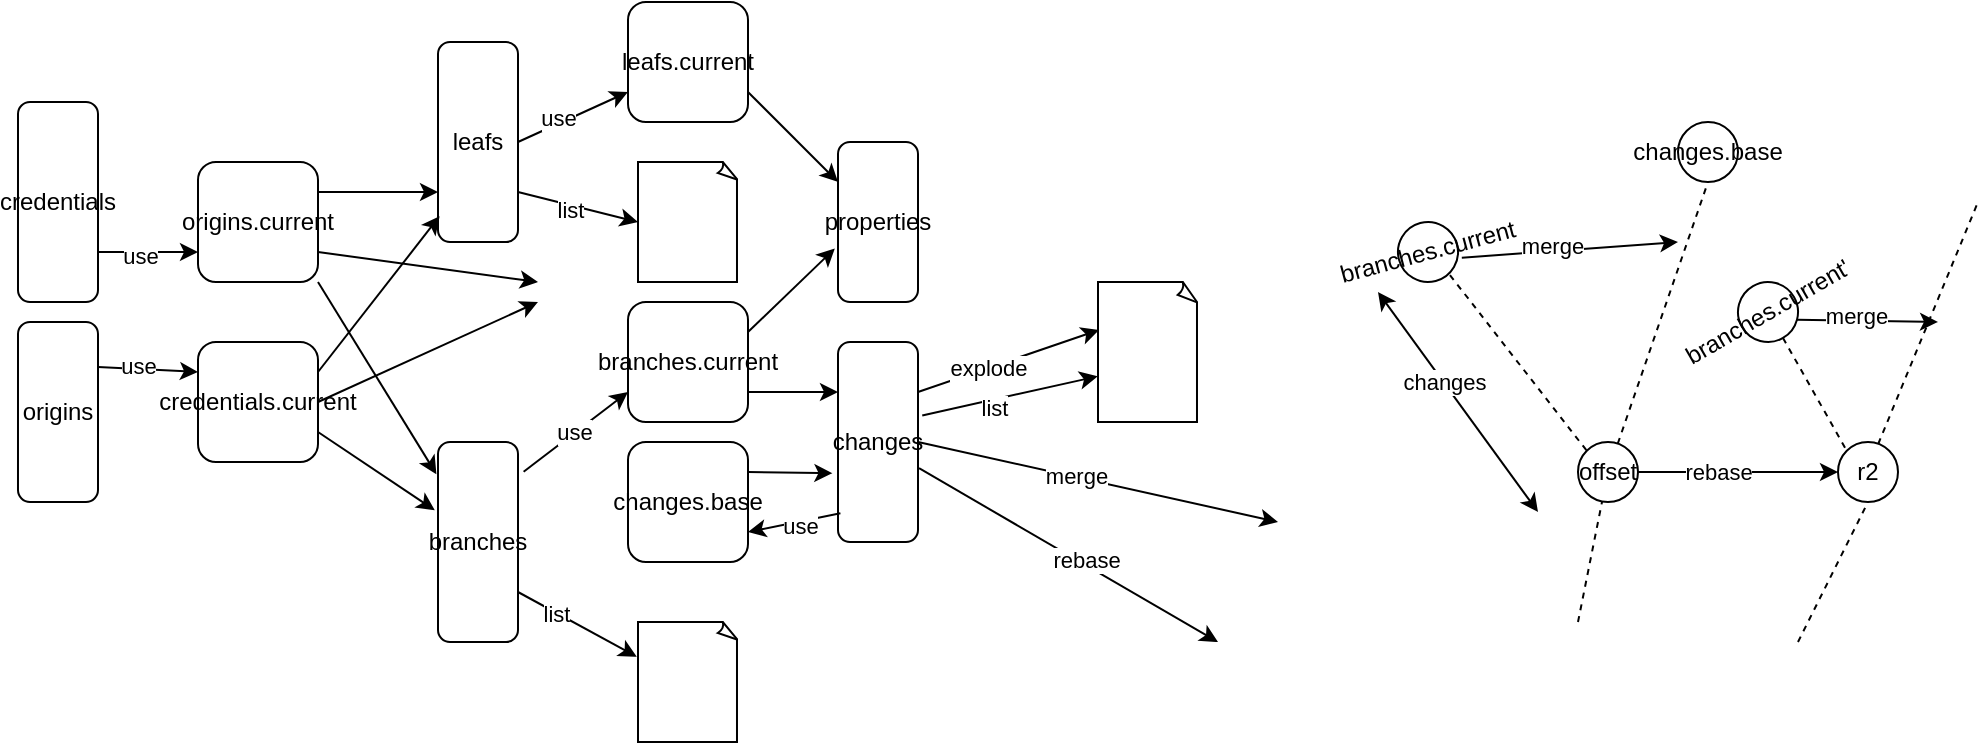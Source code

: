 <mxfile version="26.2.14">
  <diagram name="Page-1" id="EMogXkT6HNRtscMo8dSY">
    <mxGraphModel dx="1718" dy="395" grid="1" gridSize="10" guides="1" tooltips="1" connect="1" arrows="1" fold="1" page="1" pageScale="1" pageWidth="850" pageHeight="1100" math="0" shadow="0">
      <root>
        <mxCell id="0" />
        <mxCell id="1" parent="0" />
        <mxCell id="e0uPY-O5neKF1OcUCnWa-1" value="branches.current" style="rounded=1;whiteSpace=wrap;html=1;direction=south;" vertex="1" parent="1">
          <mxGeometry x="225" y="170" width="60" height="60" as="geometry" />
        </mxCell>
        <mxCell id="e0uPY-O5neKF1OcUCnWa-2" value="changes" style="rounded=1;whiteSpace=wrap;html=1;" vertex="1" parent="1">
          <mxGeometry x="330" y="190" width="40" height="100" as="geometry" />
        </mxCell>
        <mxCell id="e0uPY-O5neKF1OcUCnWa-20" value="" style="whiteSpace=wrap;html=1;shape=mxgraph.basic.document" vertex="1" parent="1">
          <mxGeometry x="460" y="160" width="50" height="70" as="geometry" />
        </mxCell>
        <mxCell id="e0uPY-O5neKF1OcUCnWa-21" value="" style="endArrow=classic;html=1;rounded=0;exitX=1.053;exitY=0.367;exitDx=0;exitDy=0;entryX=-0.004;entryY=0.674;entryDx=0;entryDy=0;entryPerimeter=0;exitPerimeter=0;" edge="1" parent="1" source="e0uPY-O5neKF1OcUCnWa-2" target="e0uPY-O5neKF1OcUCnWa-20">
          <mxGeometry width="50" height="50" relative="1" as="geometry">
            <mxPoint x="400" y="320" as="sourcePoint" />
            <mxPoint x="450" y="270" as="targetPoint" />
          </mxGeometry>
        </mxCell>
        <mxCell id="e0uPY-O5neKF1OcUCnWa-22" value="list" style="edgeLabel;html=1;align=center;verticalAlign=middle;resizable=0;points=[];" vertex="1" connectable="0" parent="e0uPY-O5neKF1OcUCnWa-21">
          <mxGeometry x="-0.197" y="-3" relative="1" as="geometry">
            <mxPoint y="1" as="offset" />
          </mxGeometry>
        </mxCell>
        <mxCell id="e0uPY-O5neKF1OcUCnWa-23" value="" style="endArrow=classic;html=1;rounded=0;exitX=1;exitY=0.25;exitDx=0;exitDy=0;entryX=0.012;entryY=0.342;entryDx=0;entryDy=0;entryPerimeter=0;" edge="1" parent="1" source="e0uPY-O5neKF1OcUCnWa-2" target="e0uPY-O5neKF1OcUCnWa-20">
          <mxGeometry width="50" height="50" relative="1" as="geometry">
            <mxPoint x="500" y="200" as="sourcePoint" />
            <mxPoint x="550" y="150" as="targetPoint" />
          </mxGeometry>
        </mxCell>
        <mxCell id="e0uPY-O5neKF1OcUCnWa-24" value="explode" style="edgeLabel;html=1;align=center;verticalAlign=middle;resizable=0;points=[];" vertex="1" connectable="0" parent="e0uPY-O5neKF1OcUCnWa-23">
          <mxGeometry x="-0.237" relative="1" as="geometry">
            <mxPoint as="offset" />
          </mxGeometry>
        </mxCell>
        <mxCell id="e0uPY-O5neKF1OcUCnWa-25" value="" style="endArrow=classic;html=1;rounded=0;entryX=0;entryY=0.25;entryDx=0;entryDy=0;exitX=0.75;exitY=0;exitDx=0;exitDy=0;" edge="1" parent="1" source="e0uPY-O5neKF1OcUCnWa-1" target="e0uPY-O5neKF1OcUCnWa-2">
          <mxGeometry width="50" height="50" relative="1" as="geometry">
            <mxPoint x="250" y="305" as="sourcePoint" />
            <mxPoint x="650" y="420" as="targetPoint" />
          </mxGeometry>
        </mxCell>
        <mxCell id="e0uPY-O5neKF1OcUCnWa-26" value="" style="endArrow=classic;html=1;rounded=0;exitX=0.03;exitY=0.856;exitDx=0;exitDy=0;entryX=1;entryY=0.75;entryDx=0;entryDy=0;exitPerimeter=0;" edge="1" parent="1" source="e0uPY-O5neKF1OcUCnWa-2" target="e0uPY-O5neKF1OcUCnWa-28">
          <mxGeometry width="50" height="50" relative="1" as="geometry">
            <mxPoint x="470" y="380" as="sourcePoint" />
            <mxPoint x="290" y="420" as="targetPoint" />
          </mxGeometry>
        </mxCell>
        <mxCell id="e0uPY-O5neKF1OcUCnWa-27" value="use" style="edgeLabel;html=1;align=center;verticalAlign=middle;resizable=0;points=[];" vertex="1" connectable="0" parent="e0uPY-O5neKF1OcUCnWa-26">
          <mxGeometry x="-0.304" y="2" relative="1" as="geometry">
            <mxPoint x="-5" y="1" as="offset" />
          </mxGeometry>
        </mxCell>
        <mxCell id="e0uPY-O5neKF1OcUCnWa-28" value="changes.base" style="rounded=1;whiteSpace=wrap;html=1;" vertex="1" parent="1">
          <mxGeometry x="225" y="240" width="60" height="60" as="geometry" />
        </mxCell>
        <mxCell id="e0uPY-O5neKF1OcUCnWa-29" value="" style="endArrow=classic;html=1;rounded=0;entryX=-0.07;entryY=0.656;entryDx=0;entryDy=0;exitX=1;exitY=0.25;exitDx=0;exitDy=0;entryPerimeter=0;" edge="1" parent="1" source="e0uPY-O5neKF1OcUCnWa-28" target="e0uPY-O5neKF1OcUCnWa-2">
          <mxGeometry width="50" height="50" relative="1" as="geometry">
            <mxPoint x="290" y="380" as="sourcePoint" />
            <mxPoint x="340" y="330" as="targetPoint" />
          </mxGeometry>
        </mxCell>
        <mxCell id="e0uPY-O5neKF1OcUCnWa-30" value="branches" style="rounded=1;whiteSpace=wrap;html=1;" vertex="1" parent="1">
          <mxGeometry x="130" y="240" width="40" height="100" as="geometry" />
        </mxCell>
        <mxCell id="e0uPY-O5neKF1OcUCnWa-31" value="" style="endArrow=classic;html=1;rounded=0;exitX=1.07;exitY=0.149;exitDx=0;exitDy=0;exitPerimeter=0;entryX=0.75;entryY=1;entryDx=0;entryDy=0;" edge="1" parent="1" source="e0uPY-O5neKF1OcUCnWa-30" target="e0uPY-O5neKF1OcUCnWa-1">
          <mxGeometry width="50" height="50" relative="1" as="geometry">
            <mxPoint x="130" y="280" as="sourcePoint" />
            <mxPoint x="180" y="230" as="targetPoint" />
          </mxGeometry>
        </mxCell>
        <mxCell id="e0uPY-O5neKF1OcUCnWa-32" value="use" style="edgeLabel;html=1;align=center;verticalAlign=middle;resizable=0;points=[];" vertex="1" connectable="0" parent="e0uPY-O5neKF1OcUCnWa-31">
          <mxGeometry x="-0.01" y="1" relative="1" as="geometry">
            <mxPoint as="offset" />
          </mxGeometry>
        </mxCell>
        <mxCell id="e0uPY-O5neKF1OcUCnWa-33" value="" style="endArrow=classic;html=1;rounded=0;exitX=1;exitY=0.5;exitDx=0;exitDy=0;" edge="1" parent="1" source="e0uPY-O5neKF1OcUCnWa-2">
          <mxGeometry width="50" height="50" relative="1" as="geometry">
            <mxPoint x="470" y="300" as="sourcePoint" />
            <mxPoint x="550" y="280" as="targetPoint" />
          </mxGeometry>
        </mxCell>
        <mxCell id="e0uPY-O5neKF1OcUCnWa-34" value="merge" style="edgeLabel;html=1;align=center;verticalAlign=middle;resizable=0;points=[];" vertex="1" connectable="0" parent="e0uPY-O5neKF1OcUCnWa-33">
          <mxGeometry x="-0.117" y="1" relative="1" as="geometry">
            <mxPoint x="-1" as="offset" />
          </mxGeometry>
        </mxCell>
        <mxCell id="e0uPY-O5neKF1OcUCnWa-35" value="" style="endArrow=classic;html=1;rounded=0;exitX=1.013;exitY=0.631;exitDx=0;exitDy=0;exitPerimeter=0;" edge="1" parent="1" source="e0uPY-O5neKF1OcUCnWa-2">
          <mxGeometry width="50" height="50" relative="1" as="geometry">
            <mxPoint x="480" y="360" as="sourcePoint" />
            <mxPoint x="520" y="340" as="targetPoint" />
          </mxGeometry>
        </mxCell>
        <mxCell id="e0uPY-O5neKF1OcUCnWa-36" value="rebase" style="edgeLabel;html=1;align=center;verticalAlign=middle;resizable=0;points=[];" vertex="1" connectable="0" parent="e0uPY-O5neKF1OcUCnWa-35">
          <mxGeometry x="0.098" y="2" relative="1" as="geometry">
            <mxPoint as="offset" />
          </mxGeometry>
        </mxCell>
        <mxCell id="e0uPY-O5neKF1OcUCnWa-37" value="leafs" style="rounded=1;whiteSpace=wrap;html=1;" vertex="1" parent="1">
          <mxGeometry x="130" y="40" width="40" height="100" as="geometry" />
        </mxCell>
        <mxCell id="e0uPY-O5neKF1OcUCnWa-38" value="properties" style="rounded=1;whiteSpace=wrap;html=1;" vertex="1" parent="1">
          <mxGeometry x="330" y="90" width="40" height="80" as="geometry" />
        </mxCell>
        <mxCell id="e0uPY-O5neKF1OcUCnWa-39" value="" style="endArrow=classic;html=1;rounded=0;exitX=0.25;exitY=0;exitDx=0;exitDy=0;entryX=-0.04;entryY=0.666;entryDx=0;entryDy=0;entryPerimeter=0;" edge="1" parent="1" source="e0uPY-O5neKF1OcUCnWa-1" target="e0uPY-O5neKF1OcUCnWa-38">
          <mxGeometry width="50" height="50" relative="1" as="geometry">
            <mxPoint x="340" y="120" as="sourcePoint" />
            <mxPoint x="390" y="70" as="targetPoint" />
          </mxGeometry>
        </mxCell>
        <mxCell id="e0uPY-O5neKF1OcUCnWa-40" value="leafs.current" style="rounded=1;whiteSpace=wrap;html=1;direction=south;" vertex="1" parent="1">
          <mxGeometry x="225" y="20" width="60" height="60" as="geometry" />
        </mxCell>
        <mxCell id="e0uPY-O5neKF1OcUCnWa-43" value="" style="endArrow=classic;html=1;rounded=0;exitX=0.75;exitY=0;exitDx=0;exitDy=0;entryX=0;entryY=0.25;entryDx=0;entryDy=0;" edge="1" parent="1" source="e0uPY-O5neKF1OcUCnWa-40" target="e0uPY-O5neKF1OcUCnWa-38">
          <mxGeometry width="50" height="50" relative="1" as="geometry">
            <mxPoint x="430" y="30" as="sourcePoint" />
            <mxPoint x="480" y="-20" as="targetPoint" />
          </mxGeometry>
        </mxCell>
        <mxCell id="e0uPY-O5neKF1OcUCnWa-44" value="" style="endArrow=classic;html=1;rounded=0;exitX=1;exitY=0.5;exitDx=0;exitDy=0;entryX=0.75;entryY=1;entryDx=0;entryDy=0;" edge="1" parent="1" source="e0uPY-O5neKF1OcUCnWa-37" target="e0uPY-O5neKF1OcUCnWa-40">
          <mxGeometry width="50" height="50" relative="1" as="geometry">
            <mxPoint x="180" y="130" as="sourcePoint" />
            <mxPoint x="230" y="80" as="targetPoint" />
          </mxGeometry>
        </mxCell>
        <mxCell id="e0uPY-O5neKF1OcUCnWa-45" value="use" style="edgeLabel;html=1;align=center;verticalAlign=middle;resizable=0;points=[];" vertex="1" connectable="0" parent="e0uPY-O5neKF1OcUCnWa-44">
          <mxGeometry x="-0.217" y="3" relative="1" as="geometry">
            <mxPoint as="offset" />
          </mxGeometry>
        </mxCell>
        <mxCell id="e0uPY-O5neKF1OcUCnWa-46" value="origins" style="rounded=1;whiteSpace=wrap;html=1;" vertex="1" parent="1">
          <mxGeometry x="-80" y="180" width="40" height="90" as="geometry" />
        </mxCell>
        <mxCell id="e0uPY-O5neKF1OcUCnWa-47" value="credentials" style="rounded=1;whiteSpace=wrap;html=1;" vertex="1" parent="1">
          <mxGeometry x="-80" y="70" width="40" height="100" as="geometry" />
        </mxCell>
        <mxCell id="e0uPY-O5neKF1OcUCnWa-49" value="origins.current" style="rounded=1;whiteSpace=wrap;html=1;direction=south;" vertex="1" parent="1">
          <mxGeometry x="10" y="100" width="60" height="60" as="geometry" />
        </mxCell>
        <mxCell id="e0uPY-O5neKF1OcUCnWa-50" value="credentials.current" style="rounded=1;whiteSpace=wrap;html=1;direction=south;" vertex="1" parent="1">
          <mxGeometry x="10" y="190" width="60" height="60" as="geometry" />
        </mxCell>
        <mxCell id="e0uPY-O5neKF1OcUCnWa-51" value="" style="endArrow=classic;html=1;rounded=0;exitX=1;exitY=0.75;exitDx=0;exitDy=0;entryX=0.75;entryY=1;entryDx=0;entryDy=0;" edge="1" parent="1" source="e0uPY-O5neKF1OcUCnWa-47" target="e0uPY-O5neKF1OcUCnWa-49">
          <mxGeometry width="50" height="50" relative="1" as="geometry">
            <mxPoint x="-60" y="200" as="sourcePoint" />
            <mxPoint x="-10" y="150" as="targetPoint" />
          </mxGeometry>
        </mxCell>
        <mxCell id="e0uPY-O5neKF1OcUCnWa-52" value="use" style="edgeLabel;html=1;align=center;verticalAlign=middle;resizable=0;points=[];" vertex="1" connectable="0" parent="e0uPY-O5neKF1OcUCnWa-51">
          <mxGeometry x="-0.182" y="-2" relative="1" as="geometry">
            <mxPoint as="offset" />
          </mxGeometry>
        </mxCell>
        <mxCell id="e0uPY-O5neKF1OcUCnWa-53" value="" style="endArrow=classic;html=1;rounded=0;entryX=0.25;entryY=1;entryDx=0;entryDy=0;exitX=1;exitY=0.25;exitDx=0;exitDy=0;" edge="1" parent="1" source="e0uPY-O5neKF1OcUCnWa-46" target="e0uPY-O5neKF1OcUCnWa-50">
          <mxGeometry width="50" height="50" relative="1" as="geometry">
            <mxPoint x="-130" y="390" as="sourcePoint" />
            <mxPoint x="-80" y="340" as="targetPoint" />
          </mxGeometry>
        </mxCell>
        <mxCell id="e0uPY-O5neKF1OcUCnWa-55" value="use" style="edgeLabel;html=1;align=center;verticalAlign=middle;resizable=0;points=[];" vertex="1" connectable="0" parent="e0uPY-O5neKF1OcUCnWa-53">
          <mxGeometry x="-0.219" y="2" relative="1" as="geometry">
            <mxPoint as="offset" />
          </mxGeometry>
        </mxCell>
        <mxCell id="e0uPY-O5neKF1OcUCnWa-56" value="" style="endArrow=classic;html=1;rounded=0;exitX=0.25;exitY=0;exitDx=0;exitDy=0;entryX=0;entryY=0.75;entryDx=0;entryDy=0;" edge="1" parent="1" source="e0uPY-O5neKF1OcUCnWa-49" target="e0uPY-O5neKF1OcUCnWa-37">
          <mxGeometry width="50" height="50" relative="1" as="geometry">
            <mxPoint y="150" as="sourcePoint" />
            <mxPoint x="60" y="140" as="targetPoint" />
          </mxGeometry>
        </mxCell>
        <mxCell id="e0uPY-O5neKF1OcUCnWa-57" value="" style="whiteSpace=wrap;html=1;shape=mxgraph.basic.document" vertex="1" parent="1">
          <mxGeometry x="230" y="100" width="50" height="60" as="geometry" />
        </mxCell>
        <mxCell id="e0uPY-O5neKF1OcUCnWa-58" value="" style="endArrow=classic;html=1;rounded=0;exitX=1;exitY=0.75;exitDx=0;exitDy=0;entryX=0;entryY=0.5;entryDx=0;entryDy=0;entryPerimeter=0;" edge="1" parent="1" source="e0uPY-O5neKF1OcUCnWa-37" target="e0uPY-O5neKF1OcUCnWa-57">
          <mxGeometry width="50" height="50" relative="1" as="geometry">
            <mxPoint x="70" y="130" as="sourcePoint" />
            <mxPoint x="120" y="80" as="targetPoint" />
          </mxGeometry>
        </mxCell>
        <mxCell id="e0uPY-O5neKF1OcUCnWa-59" value="list" style="edgeLabel;html=1;align=center;verticalAlign=middle;resizable=0;points=[];" vertex="1" connectable="0" parent="e0uPY-O5neKF1OcUCnWa-58">
          <mxGeometry x="-0.108" y="-2" relative="1" as="geometry">
            <mxPoint as="offset" />
          </mxGeometry>
        </mxCell>
        <mxCell id="e0uPY-O5neKF1OcUCnWa-60" value="" style="endArrow=classic;html=1;rounded=0;exitX=1;exitY=0.75;exitDx=0;exitDy=0;entryX=-0.012;entryY=0.29;entryDx=0;entryDy=0;entryPerimeter=0;" edge="1" parent="1" source="e0uPY-O5neKF1OcUCnWa-30" target="e0uPY-O5neKF1OcUCnWa-61">
          <mxGeometry width="50" height="50" relative="1" as="geometry">
            <mxPoint x="90" y="210" as="sourcePoint" />
            <mxPoint x="210" y="410" as="targetPoint" />
          </mxGeometry>
        </mxCell>
        <mxCell id="e0uPY-O5neKF1OcUCnWa-62" value="list" style="edgeLabel;html=1;align=center;verticalAlign=middle;resizable=0;points=[];" vertex="1" connectable="0" parent="e0uPY-O5neKF1OcUCnWa-60">
          <mxGeometry x="-0.358" y="-1" relative="1" as="geometry">
            <mxPoint as="offset" />
          </mxGeometry>
        </mxCell>
        <mxCell id="e0uPY-O5neKF1OcUCnWa-61" value="" style="whiteSpace=wrap;html=1;shape=mxgraph.basic.document" vertex="1" parent="1">
          <mxGeometry x="230" y="330" width="50" height="60" as="geometry" />
        </mxCell>
        <mxCell id="e0uPY-O5neKF1OcUCnWa-63" value="" style="endArrow=classic;html=1;rounded=0;entryX=0.02;entryY=0.871;entryDx=0;entryDy=0;entryPerimeter=0;exitX=0.25;exitY=0;exitDx=0;exitDy=0;" edge="1" parent="1" source="e0uPY-O5neKF1OcUCnWa-50" target="e0uPY-O5neKF1OcUCnWa-37">
          <mxGeometry width="50" height="50" relative="1" as="geometry">
            <mxPoint x="-30" y="210" as="sourcePoint" />
            <mxPoint x="20" y="160" as="targetPoint" />
          </mxGeometry>
        </mxCell>
        <mxCell id="e0uPY-O5neKF1OcUCnWa-64" value="" style="endArrow=classic;html=1;rounded=0;exitX=1;exitY=0;exitDx=0;exitDy=0;entryX=-0.02;entryY=0.161;entryDx=0;entryDy=0;entryPerimeter=0;" edge="1" parent="1" source="e0uPY-O5neKF1OcUCnWa-49" target="e0uPY-O5neKF1OcUCnWa-30">
          <mxGeometry width="50" height="50" relative="1" as="geometry">
            <mxPoint x="10" y="250" as="sourcePoint" />
            <mxPoint x="60" y="200" as="targetPoint" />
          </mxGeometry>
        </mxCell>
        <mxCell id="e0uPY-O5neKF1OcUCnWa-65" value="" style="endArrow=classic;html=1;rounded=0;exitX=0.75;exitY=0;exitDx=0;exitDy=0;entryX=-0.04;entryY=0.341;entryDx=0;entryDy=0;entryPerimeter=0;" edge="1" parent="1" source="e0uPY-O5neKF1OcUCnWa-50" target="e0uPY-O5neKF1OcUCnWa-30">
          <mxGeometry width="50" height="50" relative="1" as="geometry">
            <mxPoint x="-10" y="310" as="sourcePoint" />
            <mxPoint x="40" y="260" as="targetPoint" />
          </mxGeometry>
        </mxCell>
        <mxCell id="e0uPY-O5neKF1OcUCnWa-67" value="" style="endArrow=classic;html=1;rounded=0;exitX=0.75;exitY=0;exitDx=0;exitDy=0;" edge="1" parent="1" source="e0uPY-O5neKF1OcUCnWa-49">
          <mxGeometry width="50" height="50" relative="1" as="geometry">
            <mxPoint x="120" y="180" as="sourcePoint" />
            <mxPoint x="180" y="160" as="targetPoint" />
          </mxGeometry>
        </mxCell>
        <mxCell id="e0uPY-O5neKF1OcUCnWa-68" value="" style="endArrow=classic;html=1;rounded=0;exitX=0.5;exitY=0;exitDx=0;exitDy=0;" edge="1" parent="1" source="e0uPY-O5neKF1OcUCnWa-50">
          <mxGeometry width="50" height="50" relative="1" as="geometry">
            <mxPoint x="60" y="200" as="sourcePoint" />
            <mxPoint x="180" y="170" as="targetPoint" />
          </mxGeometry>
        </mxCell>
        <mxCell id="e0uPY-O5neKF1OcUCnWa-70" value="" style="endArrow=none;dashed=1;html=1;rounded=0;entryX=0.5;entryY=1;entryDx=0;entryDy=0;" edge="1" parent="1" source="e0uPY-O5neKF1OcUCnWa-79" target="e0uPY-O5neKF1OcUCnWa-72">
          <mxGeometry width="50" height="50" relative="1" as="geometry">
            <mxPoint x="700" y="340" as="sourcePoint" />
            <mxPoint x="760" y="50" as="targetPoint" />
          </mxGeometry>
        </mxCell>
        <mxCell id="e0uPY-O5neKF1OcUCnWa-71" value="" style="endArrow=none;dashed=1;html=1;rounded=0;entryX=0;entryY=0;entryDx=0;entryDy=0;exitX=0.754;exitY=0.966;exitDx=0;exitDy=0;exitPerimeter=0;" edge="1" parent="1" source="e0uPY-O5neKF1OcUCnWa-73" target="e0uPY-O5neKF1OcUCnWa-79">
          <mxGeometry width="50" height="50" relative="1" as="geometry">
            <mxPoint x="600" y="90" as="sourcePoint" />
            <mxPoint x="720" y="280" as="targetPoint" />
          </mxGeometry>
        </mxCell>
        <mxCell id="e0uPY-O5neKF1OcUCnWa-72" value="changes.base" style="ellipse;whiteSpace=wrap;html=1;aspect=fixed;" vertex="1" parent="1">
          <mxGeometry x="750" y="80" width="30" height="30" as="geometry" />
        </mxCell>
        <mxCell id="e0uPY-O5neKF1OcUCnWa-77" value="" style="endArrow=classic;html=1;rounded=0;exitX=1.02;exitY=0.738;exitDx=0;exitDy=0;exitPerimeter=0;" edge="1" parent="1" source="e0uPY-O5neKF1OcUCnWa-73">
          <mxGeometry width="50" height="50" relative="1" as="geometry">
            <mxPoint x="650" y="180" as="sourcePoint" />
            <mxPoint x="750" y="140" as="targetPoint" />
          </mxGeometry>
        </mxCell>
        <mxCell id="e0uPY-O5neKF1OcUCnWa-78" value="merge" style="edgeLabel;html=1;align=center;verticalAlign=middle;resizable=0;points=[];" vertex="1" connectable="0" parent="e0uPY-O5neKF1OcUCnWa-77">
          <mxGeometry x="-0.16" y="3" relative="1" as="geometry">
            <mxPoint as="offset" />
          </mxGeometry>
        </mxCell>
        <mxCell id="e0uPY-O5neKF1OcUCnWa-82" value="" style="endArrow=classic;startArrow=classic;html=1;rounded=0;" edge="1" parent="1">
          <mxGeometry width="50" height="50" relative="1" as="geometry">
            <mxPoint x="680" y="275" as="sourcePoint" />
            <mxPoint x="600" y="165" as="targetPoint" />
          </mxGeometry>
        </mxCell>
        <mxCell id="e0uPY-O5neKF1OcUCnWa-83" value="changes" style="edgeLabel;html=1;align=center;verticalAlign=middle;resizable=0;points=[];" vertex="1" connectable="0" parent="e0uPY-O5neKF1OcUCnWa-82">
          <mxGeometry x="0.191" relative="1" as="geometry">
            <mxPoint as="offset" />
          </mxGeometry>
        </mxCell>
        <mxCell id="e0uPY-O5neKF1OcUCnWa-87" value="" style="endArrow=none;dashed=1;html=1;rounded=0;" edge="1" parent="1" target="e0uPY-O5neKF1OcUCnWa-79">
          <mxGeometry width="50" height="50" relative="1" as="geometry">
            <mxPoint x="700" y="330" as="sourcePoint" />
            <mxPoint x="760" y="100" as="targetPoint" />
          </mxGeometry>
        </mxCell>
        <mxCell id="e0uPY-O5neKF1OcUCnWa-79" value="offset" style="ellipse;whiteSpace=wrap;html=1;aspect=fixed;" vertex="1" parent="1">
          <mxGeometry x="700" y="240" width="30" height="30" as="geometry" />
        </mxCell>
        <mxCell id="e0uPY-O5neKF1OcUCnWa-73" value="branches.current" style="ellipse;whiteSpace=wrap;html=1;aspect=fixed;rotation=-15;" vertex="1" parent="1">
          <mxGeometry x="610" y="130" width="30" height="30" as="geometry" />
        </mxCell>
        <mxCell id="e0uPY-O5neKF1OcUCnWa-96" value="" style="endArrow=none;dashed=1;html=1;rounded=0;entryX=0.5;entryY=1;entryDx=0;entryDy=0;" edge="1" target="e0uPY-O5neKF1OcUCnWa-97" parent="1">
          <mxGeometry width="50" height="50" relative="1" as="geometry">
            <mxPoint x="810" y="340" as="sourcePoint" />
            <mxPoint x="850.88" y="59.46" as="targetPoint" />
          </mxGeometry>
        </mxCell>
        <mxCell id="e0uPY-O5neKF1OcUCnWa-97" value="r2" style="ellipse;whiteSpace=wrap;html=1;aspect=fixed;" vertex="1" parent="1">
          <mxGeometry x="830" y="240" width="30" height="30" as="geometry" />
        </mxCell>
        <mxCell id="e0uPY-O5neKF1OcUCnWa-99" value="" style="endArrow=classic;html=1;rounded=0;exitX=1;exitY=0.5;exitDx=0;exitDy=0;entryX=0;entryY=0.5;entryDx=0;entryDy=0;" edge="1" parent="1" source="e0uPY-O5neKF1OcUCnWa-79" target="e0uPY-O5neKF1OcUCnWa-97">
          <mxGeometry width="50" height="50" relative="1" as="geometry">
            <mxPoint x="750" y="250" as="sourcePoint" />
            <mxPoint x="810" y="150" as="targetPoint" />
          </mxGeometry>
        </mxCell>
        <mxCell id="e0uPY-O5neKF1OcUCnWa-100" value="rebase" style="edgeLabel;html=1;align=center;verticalAlign=middle;resizable=0;points=[];" vertex="1" connectable="0" parent="e0uPY-O5neKF1OcUCnWa-99">
          <mxGeometry x="-0.349" y="1" relative="1" as="geometry">
            <mxPoint x="7" y="1" as="offset" />
          </mxGeometry>
        </mxCell>
        <mxCell id="e0uPY-O5neKF1OcUCnWa-101" value="" style="endArrow=none;dashed=1;html=1;rounded=0;entryX=0;entryY=0;entryDx=0;entryDy=0;exitX=0.5;exitY=1;exitDx=0;exitDy=0;" edge="1" parent="1" source="e0uPY-O5neKF1OcUCnWa-102" target="e0uPY-O5neKF1OcUCnWa-97">
          <mxGeometry width="50" height="50" relative="1" as="geometry">
            <mxPoint x="790" y="170" as="sourcePoint" />
            <mxPoint x="848.02" y="243.54" as="targetPoint" />
          </mxGeometry>
        </mxCell>
        <mxCell id="e0uPY-O5neKF1OcUCnWa-102" value="branches.current&#39;" style="ellipse;whiteSpace=wrap;html=1;aspect=fixed;rotation=-30;" vertex="1" parent="1">
          <mxGeometry x="780" y="160" width="30" height="30" as="geometry" />
        </mxCell>
        <mxCell id="e0uPY-O5neKF1OcUCnWa-104" value="" style="endArrow=none;dashed=1;html=1;rounded=0;" edge="1" parent="1">
          <mxGeometry width="50" height="50" relative="1" as="geometry">
            <mxPoint x="850.11" y="241" as="sourcePoint" />
            <mxPoint x="900" y="120" as="targetPoint" />
          </mxGeometry>
        </mxCell>
        <mxCell id="e0uPY-O5neKF1OcUCnWa-105" value="" style="endArrow=classic;html=1;rounded=0;exitX=1;exitY=1;exitDx=0;exitDy=0;" edge="1" parent="1" source="e0uPY-O5neKF1OcUCnWa-102">
          <mxGeometry width="50" height="50" relative="1" as="geometry">
            <mxPoint x="860.08" y="188" as="sourcePoint" />
            <mxPoint x="880" y="180" as="targetPoint" />
          </mxGeometry>
        </mxCell>
        <mxCell id="e0uPY-O5neKF1OcUCnWa-106" value="merge" style="edgeLabel;html=1;align=center;verticalAlign=middle;resizable=0;points=[];" vertex="1" connectable="0" parent="e0uPY-O5neKF1OcUCnWa-105">
          <mxGeometry x="-0.16" y="3" relative="1" as="geometry">
            <mxPoint as="offset" />
          </mxGeometry>
        </mxCell>
      </root>
    </mxGraphModel>
  </diagram>
</mxfile>
